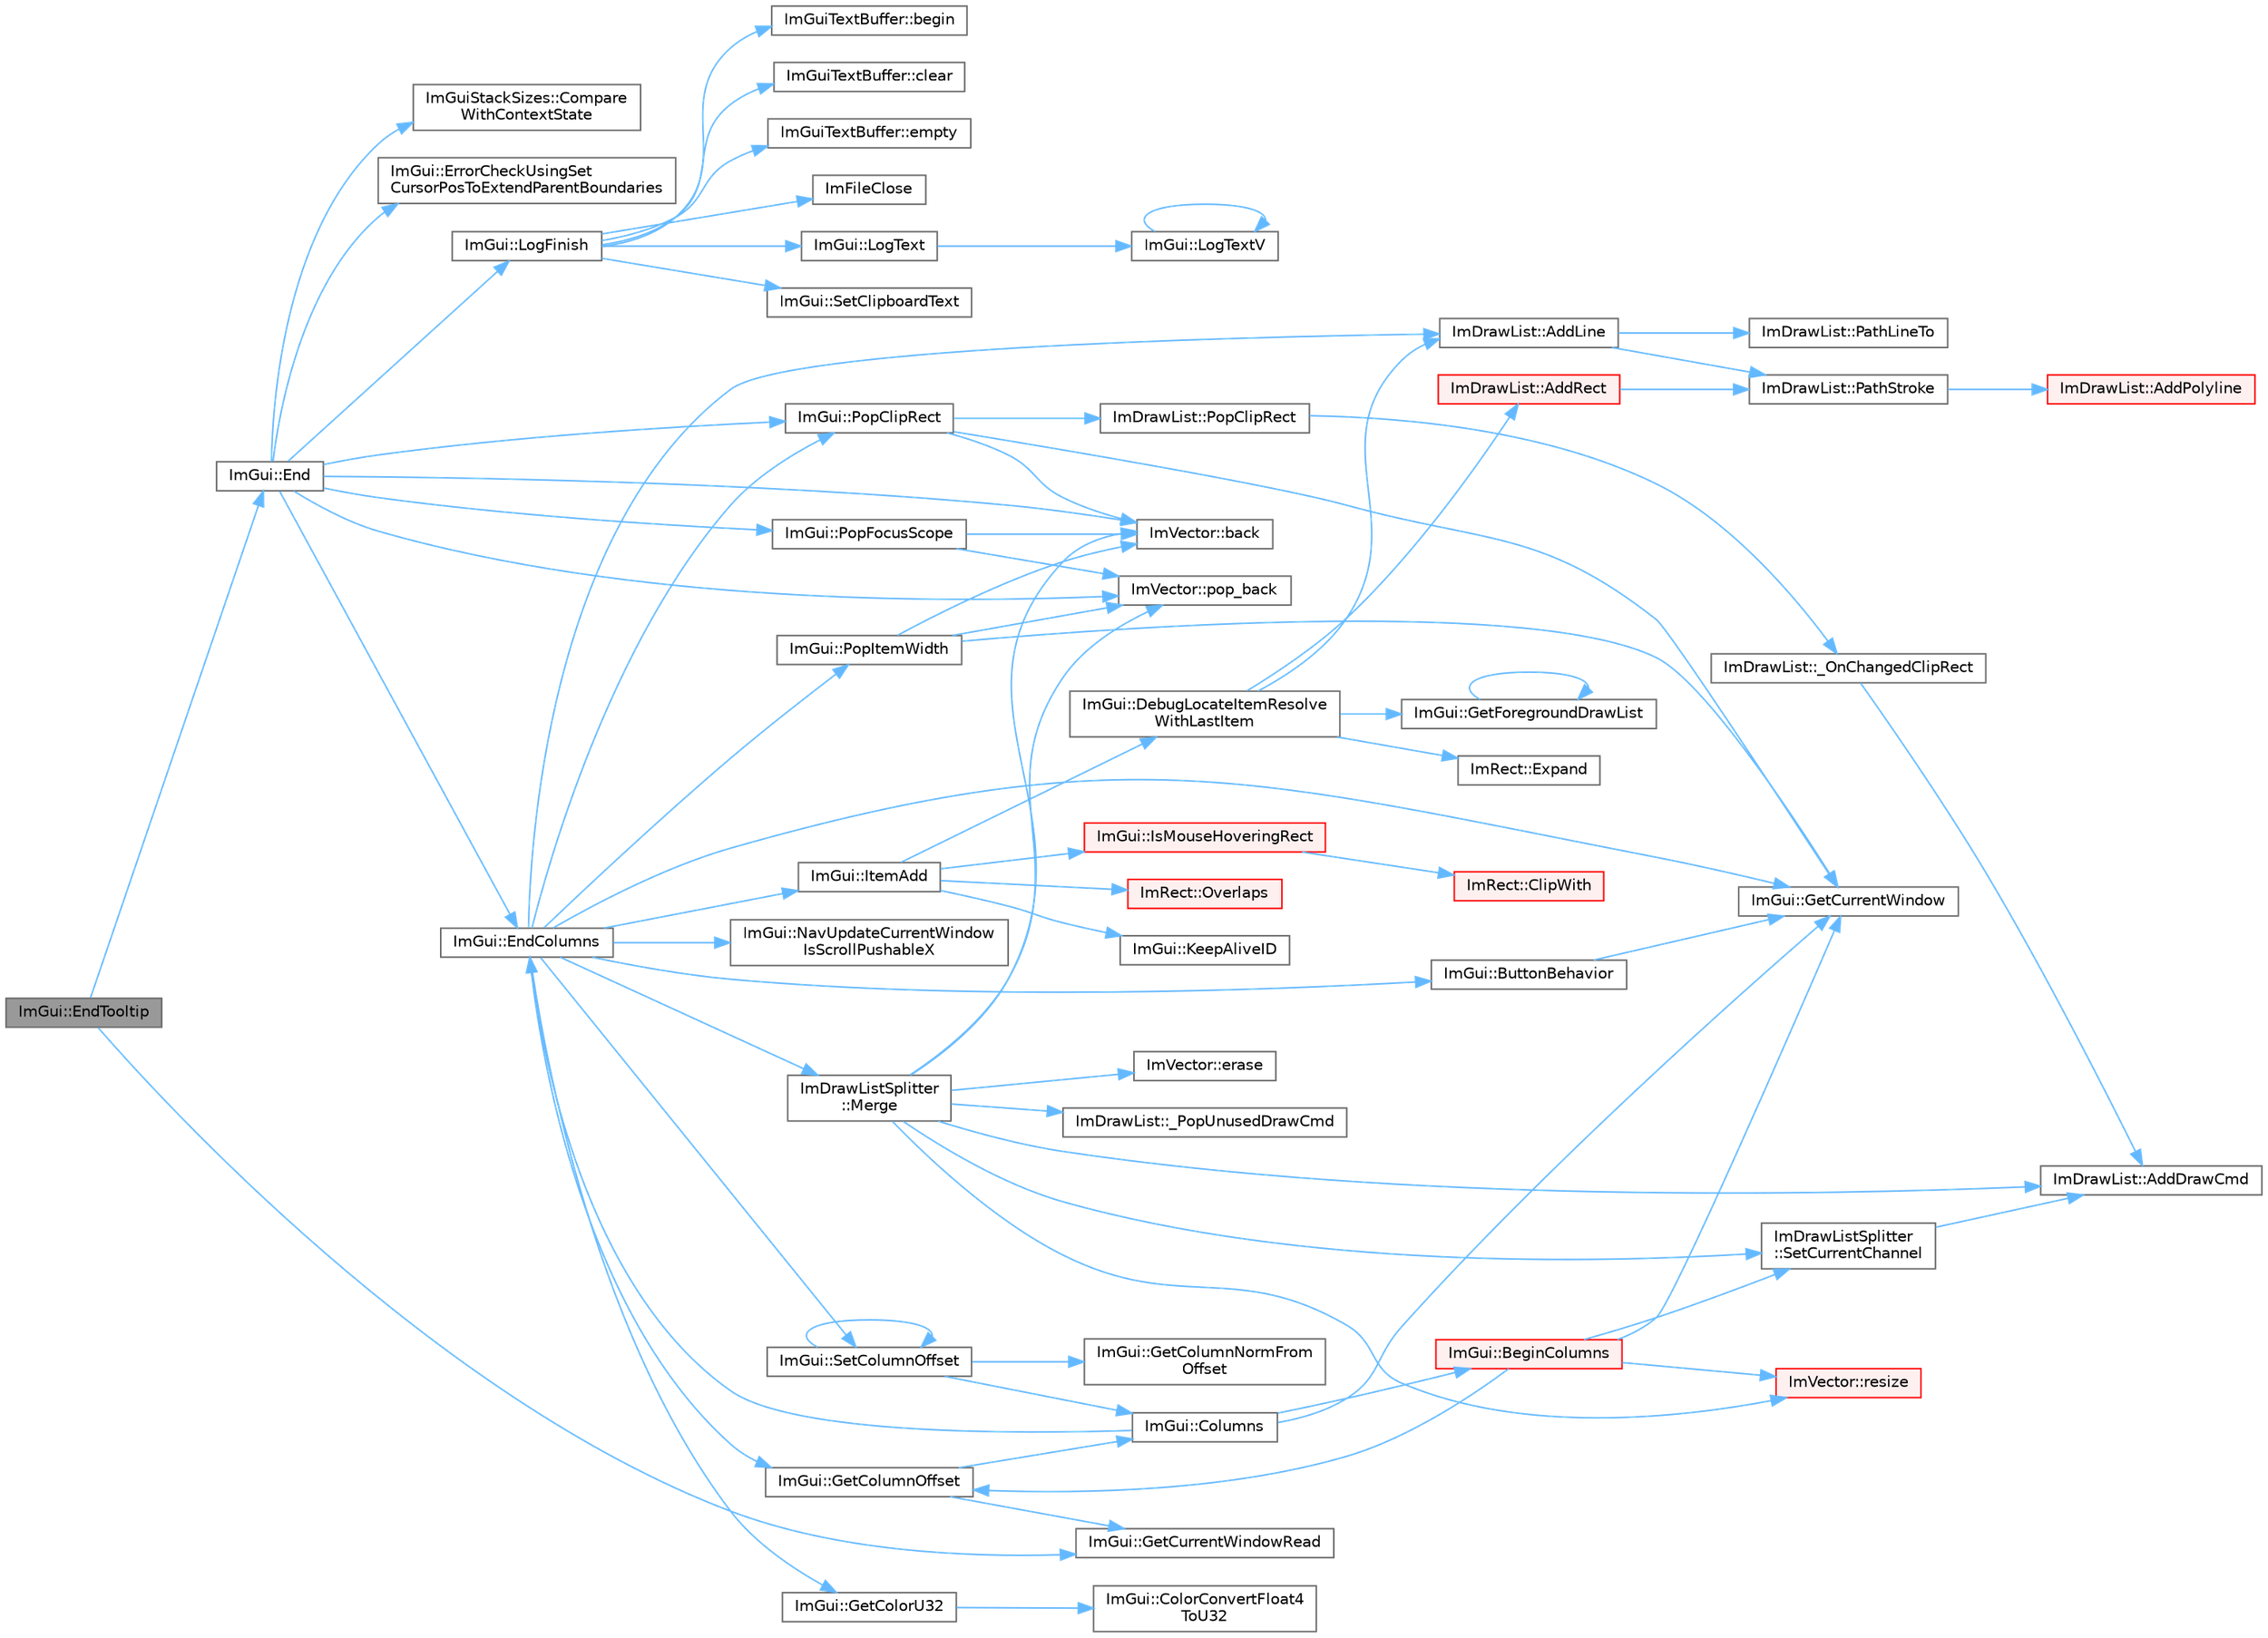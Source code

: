 digraph "ImGui::EndTooltip"
{
 // LATEX_PDF_SIZE
  bgcolor="transparent";
  edge [fontname=Helvetica,fontsize=10,labelfontname=Helvetica,labelfontsize=10];
  node [fontname=Helvetica,fontsize=10,shape=box,height=0.2,width=0.4];
  rankdir="LR";
  Node1 [id="Node000001",label="ImGui::EndTooltip",height=0.2,width=0.4,color="gray40", fillcolor="grey60", style="filled", fontcolor="black",tooltip=" "];
  Node1 -> Node2 [id="edge1_Node000001_Node000002",color="steelblue1",style="solid",tooltip=" "];
  Node2 [id="Node000002",label="ImGui::End",height=0.2,width=0.4,color="grey40", fillcolor="white", style="filled",URL="$namespace_im_gui.html#a5479d93794a004c67ceb6d13f37c8254",tooltip=" "];
  Node2 -> Node3 [id="edge2_Node000002_Node000003",color="steelblue1",style="solid",tooltip=" "];
  Node3 [id="Node000003",label="ImVector::back",height=0.2,width=0.4,color="grey40", fillcolor="white", style="filled",URL="$struct_im_vector.html#a2d80e87e81b1b01143c8d8be93e6fde1",tooltip=" "];
  Node2 -> Node4 [id="edge3_Node000002_Node000004",color="steelblue1",style="solid",tooltip=" "];
  Node4 [id="Node000004",label="ImGuiStackSizes::Compare\lWithContextState",height=0.2,width=0.4,color="grey40", fillcolor="white", style="filled",URL="$struct_im_gui_stack_sizes.html#a800d27777904276582b3a6d8c2cab961",tooltip=" "];
  Node2 -> Node5 [id="edge4_Node000002_Node000005",color="steelblue1",style="solid",tooltip=" "];
  Node5 [id="Node000005",label="ImGui::EndColumns",height=0.2,width=0.4,color="grey40", fillcolor="white", style="filled",URL="$namespace_im_gui.html#af93bed3bce5475fe4d525d744f16aa20",tooltip=" "];
  Node5 -> Node6 [id="edge5_Node000005_Node000006",color="steelblue1",style="solid",tooltip=" "];
  Node6 [id="Node000006",label="ImDrawList::AddLine",height=0.2,width=0.4,color="grey40", fillcolor="white", style="filled",URL="$struct_im_draw_list.html#aa21e5a1c6e00239581f97d344fc0db61",tooltip=" "];
  Node6 -> Node7 [id="edge6_Node000006_Node000007",color="steelblue1",style="solid",tooltip=" "];
  Node7 [id="Node000007",label="ImDrawList::PathLineTo",height=0.2,width=0.4,color="grey40", fillcolor="white", style="filled",URL="$struct_im_draw_list.html#a828d944325ed58d8b57abd3647bffaaf",tooltip=" "];
  Node6 -> Node8 [id="edge7_Node000006_Node000008",color="steelblue1",style="solid",tooltip=" "];
  Node8 [id="Node000008",label="ImDrawList::PathStroke",height=0.2,width=0.4,color="grey40", fillcolor="white", style="filled",URL="$struct_im_draw_list.html#a60bf9040ef3d09b39c4ba8f5a2a68ae9",tooltip=" "];
  Node8 -> Node9 [id="edge8_Node000008_Node000009",color="steelblue1",style="solid",tooltip=" "];
  Node9 [id="Node000009",label="ImDrawList::AddPolyline",height=0.2,width=0.4,color="red", fillcolor="#FFF0F0", style="filled",URL="$struct_im_draw_list.html#abc568847b1113e624456436bfab1b307",tooltip=" "];
  Node5 -> Node13 [id="edge9_Node000005_Node000013",color="steelblue1",style="solid",tooltip=" "];
  Node13 [id="Node000013",label="ImGui::ButtonBehavior",height=0.2,width=0.4,color="grey40", fillcolor="white", style="filled",URL="$namespace_im_gui.html#a65a4f18b1bc8ce0f351687922089f374",tooltip=" "];
  Node13 -> Node14 [id="edge10_Node000013_Node000014",color="steelblue1",style="solid",tooltip=" "];
  Node14 [id="Node000014",label="ImGui::GetCurrentWindow",height=0.2,width=0.4,color="grey40", fillcolor="white", style="filled",URL="$namespace_im_gui.html#ac452417b5004ca16a814a72cff153526",tooltip=" "];
  Node5 -> Node15 [id="edge11_Node000005_Node000015",color="steelblue1",style="solid",tooltip=" "];
  Node15 [id="Node000015",label="ImGui::GetColorU32",height=0.2,width=0.4,color="grey40", fillcolor="white", style="filled",URL="$namespace_im_gui.html#a0de2d9bd347d9866511eb8d014e62556",tooltip=" "];
  Node15 -> Node16 [id="edge12_Node000015_Node000016",color="steelblue1",style="solid",tooltip=" "];
  Node16 [id="Node000016",label="ImGui::ColorConvertFloat4\lToU32",height=0.2,width=0.4,color="grey40", fillcolor="white", style="filled",URL="$namespace_im_gui.html#abe2691de0b1a71c774ab24cc91564a94",tooltip=" "];
  Node5 -> Node17 [id="edge13_Node000005_Node000017",color="steelblue1",style="solid",tooltip=" "];
  Node17 [id="Node000017",label="ImGui::GetColumnOffset",height=0.2,width=0.4,color="grey40", fillcolor="white", style="filled",URL="$namespace_im_gui.html#a79c22e9c5c208b6c9534a273be71a9e6",tooltip=" "];
  Node17 -> Node18 [id="edge14_Node000017_Node000018",color="steelblue1",style="solid",tooltip=" "];
  Node18 [id="Node000018",label="ImGui::Columns",height=0.2,width=0.4,color="grey40", fillcolor="white", style="filled",URL="$namespace_im_gui.html#a0e2889956542527c4039b6b8bf5c2a38",tooltip=" "];
  Node18 -> Node19 [id="edge15_Node000018_Node000019",color="steelblue1",style="solid",tooltip=" "];
  Node19 [id="Node000019",label="ImGui::BeginColumns",height=0.2,width=0.4,color="red", fillcolor="#FFF0F0", style="filled",URL="$namespace_im_gui.html#a303fae66ef07f4f86ab242cf81021060",tooltip=" "];
  Node19 -> Node17 [id="edge16_Node000019_Node000017",color="steelblue1",style="solid",tooltip=" "];
  Node19 -> Node14 [id="edge17_Node000019_Node000014",color="steelblue1",style="solid",tooltip=" "];
  Node19 -> Node30 [id="edge18_Node000019_Node000030",color="steelblue1",style="solid",tooltip=" "];
  Node30 [id="Node000030",label="ImVector::resize",height=0.2,width=0.4,color="red", fillcolor="#FFF0F0", style="filled",URL="$struct_im_vector.html#ac371dd62e56ae486b1a5038cf07eee56",tooltip=" "];
  Node19 -> Node41 [id="edge19_Node000019_Node000041",color="steelblue1",style="solid",tooltip=" "];
  Node41 [id="Node000041",label="ImDrawListSplitter\l::SetCurrentChannel",height=0.2,width=0.4,color="grey40", fillcolor="white", style="filled",URL="$struct_im_draw_list_splitter.html#ad3797b0755caa07f3d69a9e3566eb0e5",tooltip=" "];
  Node41 -> Node12 [id="edge20_Node000041_Node000012",color="steelblue1",style="solid",tooltip=" "];
  Node12 [id="Node000012",label="ImDrawList::AddDrawCmd",height=0.2,width=0.4,color="grey40", fillcolor="white", style="filled",URL="$struct_im_draw_list.html#a846714bb0321c6f1f908767abc8559e6",tooltip=" "];
  Node18 -> Node5 [id="edge21_Node000018_Node000005",color="steelblue1",style="solid",tooltip=" "];
  Node18 -> Node14 [id="edge22_Node000018_Node000014",color="steelblue1",style="solid",tooltip=" "];
  Node17 -> Node36 [id="edge23_Node000017_Node000036",color="steelblue1",style="solid",tooltip=" "];
  Node36 [id="Node000036",label="ImGui::GetCurrentWindowRead",height=0.2,width=0.4,color="grey40", fillcolor="white", style="filled",URL="$namespace_im_gui.html#a055af7d6b7b4ae977a9c3c25a98e0d2f",tooltip=" "];
  Node5 -> Node14 [id="edge24_Node000005_Node000014",color="steelblue1",style="solid",tooltip=" "];
  Node5 -> Node43 [id="edge25_Node000005_Node000043",color="steelblue1",style="solid",tooltip=" "];
  Node43 [id="Node000043",label="ImGui::ItemAdd",height=0.2,width=0.4,color="grey40", fillcolor="white", style="filled",URL="$namespace_im_gui.html#a5de8ecd4c80efdca1af7329a2a48121c",tooltip=" "];
  Node43 -> Node44 [id="edge26_Node000043_Node000044",color="steelblue1",style="solid",tooltip=" "];
  Node44 [id="Node000044",label="ImGui::DebugLocateItemResolve\lWithLastItem",height=0.2,width=0.4,color="grey40", fillcolor="white", style="filled",URL="$namespace_im_gui.html#ae8ab0d7dfc90af8e82db3ed9e7829219",tooltip=" "];
  Node44 -> Node6 [id="edge27_Node000044_Node000006",color="steelblue1",style="solid",tooltip=" "];
  Node44 -> Node45 [id="edge28_Node000044_Node000045",color="steelblue1",style="solid",tooltip=" "];
  Node45 [id="Node000045",label="ImDrawList::AddRect",height=0.2,width=0.4,color="red", fillcolor="#FFF0F0", style="filled",URL="$struct_im_draw_list.html#ad96f10a3e954fe0c5b7c96d4e205af7b",tooltip=" "];
  Node45 -> Node8 [id="edge29_Node000045_Node000008",color="steelblue1",style="solid",tooltip=" "];
  Node44 -> Node50 [id="edge30_Node000044_Node000050",color="steelblue1",style="solid",tooltip=" "];
  Node50 [id="Node000050",label="ImRect::Expand",height=0.2,width=0.4,color="grey40", fillcolor="white", style="filled",URL="$struct_im_rect.html#af33a7424c3341d08acd69da30c27c753",tooltip=" "];
  Node44 -> Node51 [id="edge31_Node000044_Node000051",color="steelblue1",style="solid",tooltip=" "];
  Node51 [id="Node000051",label="ImGui::GetForegroundDrawList",height=0.2,width=0.4,color="grey40", fillcolor="white", style="filled",URL="$namespace_im_gui.html#a718d48e3636f9df63e4820d0fef34e78",tooltip=" "];
  Node51 -> Node51 [id="edge32_Node000051_Node000051",color="steelblue1",style="solid",tooltip=" "];
  Node43 -> Node52 [id="edge33_Node000043_Node000052",color="steelblue1",style="solid",tooltip=" "];
  Node52 [id="Node000052",label="ImGui::IsMouseHoveringRect",height=0.2,width=0.4,color="red", fillcolor="#FFF0F0", style="filled",URL="$namespace_im_gui.html#ae0b8ea0e06c457316d6aed6c5b2a1c25",tooltip=" "];
  Node52 -> Node53 [id="edge34_Node000052_Node000053",color="steelblue1",style="solid",tooltip=" "];
  Node53 [id="Node000053",label="ImRect::ClipWith",height=0.2,width=0.4,color="red", fillcolor="#FFF0F0", style="filled",URL="$struct_im_rect.html#ac02d5cf6ce0358aea9ed9df43d368f3f",tooltip=" "];
  Node43 -> Node55 [id="edge35_Node000043_Node000055",color="steelblue1",style="solid",tooltip=" "];
  Node55 [id="Node000055",label="ImGui::KeepAliveID",height=0.2,width=0.4,color="grey40", fillcolor="white", style="filled",URL="$namespace_im_gui.html#a85a245c78a9f7c351636bdad6e60c488",tooltip=" "];
  Node43 -> Node56 [id="edge36_Node000043_Node000056",color="steelblue1",style="solid",tooltip=" "];
  Node56 [id="Node000056",label="ImRect::Overlaps",height=0.2,width=0.4,color="red", fillcolor="#FFF0F0", style="filled",URL="$struct_im_rect.html#a0af3bade3781e5e7c6afdf71ccfb0d43",tooltip=" "];
  Node5 -> Node57 [id="edge37_Node000005_Node000057",color="steelblue1",style="solid",tooltip=" "];
  Node57 [id="Node000057",label="ImDrawListSplitter\l::Merge",height=0.2,width=0.4,color="grey40", fillcolor="white", style="filled",URL="$struct_im_draw_list_splitter.html#af3fc4bad2abca9e481d476d1877ba5be",tooltip=" "];
  Node57 -> Node58 [id="edge38_Node000057_Node000058",color="steelblue1",style="solid",tooltip=" "];
  Node58 [id="Node000058",label="ImDrawList::_PopUnusedDrawCmd",height=0.2,width=0.4,color="grey40", fillcolor="white", style="filled",URL="$struct_im_draw_list.html#a2cb0295fcd3062bfedbebbad55865455",tooltip=" "];
  Node57 -> Node12 [id="edge39_Node000057_Node000012",color="steelblue1",style="solid",tooltip=" "];
  Node57 -> Node3 [id="edge40_Node000057_Node000003",color="steelblue1",style="solid",tooltip=" "];
  Node57 -> Node59 [id="edge41_Node000057_Node000059",color="steelblue1",style="solid",tooltip=" "];
  Node59 [id="Node000059",label="ImVector::erase",height=0.2,width=0.4,color="grey40", fillcolor="white", style="filled",URL="$struct_im_vector.html#a2f88ac70791f2da6d4168d7b29f38f1e",tooltip=" "];
  Node57 -> Node33 [id="edge42_Node000057_Node000033",color="steelblue1",style="solid",tooltip=" "];
  Node33 [id="Node000033",label="ImVector::pop_back",height=0.2,width=0.4,color="grey40", fillcolor="white", style="filled",URL="$struct_im_vector.html#a3db7ce62d3c429effdb893fbf7148c1c",tooltip=" "];
  Node57 -> Node30 [id="edge43_Node000057_Node000030",color="steelblue1",style="solid",tooltip=" "];
  Node57 -> Node41 [id="edge44_Node000057_Node000041",color="steelblue1",style="solid",tooltip=" "];
  Node5 -> Node60 [id="edge45_Node000005_Node000060",color="steelblue1",style="solid",tooltip=" "];
  Node60 [id="Node000060",label="ImGui::NavUpdateCurrentWindow\lIsScrollPushableX",height=0.2,width=0.4,color="grey40", fillcolor="white", style="filled",URL="$namespace_im_gui.html#a5c0c081852a520c006a0b084d0e8b0cb",tooltip=" "];
  Node5 -> Node61 [id="edge46_Node000005_Node000061",color="steelblue1",style="solid",tooltip=" "];
  Node61 [id="Node000061",label="ImGui::PopClipRect",height=0.2,width=0.4,color="grey40", fillcolor="white", style="filled",URL="$namespace_im_gui.html#aef1c8a6e5a3c70cb10d03d2a2a66dfd8",tooltip=" "];
  Node61 -> Node3 [id="edge47_Node000061_Node000003",color="steelblue1",style="solid",tooltip=" "];
  Node61 -> Node14 [id="edge48_Node000061_Node000014",color="steelblue1",style="solid",tooltip=" "];
  Node61 -> Node62 [id="edge49_Node000061_Node000062",color="steelblue1",style="solid",tooltip=" "];
  Node62 [id="Node000062",label="ImDrawList::PopClipRect",height=0.2,width=0.4,color="grey40", fillcolor="white", style="filled",URL="$struct_im_draw_list.html#a44f40c59ca755f559020f5a7fa81103a",tooltip=" "];
  Node62 -> Node39 [id="edge50_Node000062_Node000039",color="steelblue1",style="solid",tooltip=" "];
  Node39 [id="Node000039",label="ImDrawList::_OnChangedClipRect",height=0.2,width=0.4,color="grey40", fillcolor="white", style="filled",URL="$struct_im_draw_list.html#a8e51ddbe1f9732bc271ce807bec23f54",tooltip=" "];
  Node39 -> Node12 [id="edge51_Node000039_Node000012",color="steelblue1",style="solid",tooltip=" "];
  Node5 -> Node63 [id="edge52_Node000005_Node000063",color="steelblue1",style="solid",tooltip=" "];
  Node63 [id="Node000063",label="ImGui::PopItemWidth",height=0.2,width=0.4,color="grey40", fillcolor="white", style="filled",URL="$namespace_im_gui.html#ad29a3fc0cb5dfc7f9fc7224512ce90bf",tooltip=" "];
  Node63 -> Node3 [id="edge53_Node000063_Node000003",color="steelblue1",style="solid",tooltip=" "];
  Node63 -> Node14 [id="edge54_Node000063_Node000014",color="steelblue1",style="solid",tooltip=" "];
  Node63 -> Node33 [id="edge55_Node000063_Node000033",color="steelblue1",style="solid",tooltip=" "];
  Node5 -> Node64 [id="edge56_Node000005_Node000064",color="steelblue1",style="solid",tooltip=" "];
  Node64 [id="Node000064",label="ImGui::SetColumnOffset",height=0.2,width=0.4,color="grey40", fillcolor="white", style="filled",URL="$namespace_im_gui.html#a8cc207211d6cf3f77b505e24aed4ebcc",tooltip=" "];
  Node64 -> Node18 [id="edge57_Node000064_Node000018",color="steelblue1",style="solid",tooltip=" "];
  Node64 -> Node65 [id="edge58_Node000064_Node000065",color="steelblue1",style="solid",tooltip=" "];
  Node65 [id="Node000065",label="ImGui::GetColumnNormFrom\lOffset",height=0.2,width=0.4,color="grey40", fillcolor="white", style="filled",URL="$namespace_im_gui.html#ad43f0dd1dbdbb9df814e4b42afe747d0",tooltip=" "];
  Node64 -> Node64 [id="edge59_Node000064_Node000064",color="steelblue1",style="solid",tooltip=" "];
  Node2 -> Node66 [id="edge60_Node000002_Node000066",color="steelblue1",style="solid",tooltip=" "];
  Node66 [id="Node000066",label="ImGui::ErrorCheckUsingSet\lCursorPosToExtendParentBoundaries",height=0.2,width=0.4,color="grey40", fillcolor="white", style="filled",URL="$namespace_im_gui.html#ad5832500c14abd9e76e376b82701385b",tooltip=" "];
  Node2 -> Node67 [id="edge61_Node000002_Node000067",color="steelblue1",style="solid",tooltip=" "];
  Node67 [id="Node000067",label="ImGui::LogFinish",height=0.2,width=0.4,color="grey40", fillcolor="white", style="filled",URL="$namespace_im_gui.html#a2ebcd048d1ca025fb972e1c2e920e3f3",tooltip=" "];
  Node67 -> Node68 [id="edge62_Node000067_Node000068",color="steelblue1",style="solid",tooltip=" "];
  Node68 [id="Node000068",label="ImGuiTextBuffer::begin",height=0.2,width=0.4,color="grey40", fillcolor="white", style="filled",URL="$struct_im_gui_text_buffer.html#ad971435d81bc0b957cdb59f5d58eaacd",tooltip=" "];
  Node67 -> Node69 [id="edge63_Node000067_Node000069",color="steelblue1",style="solid",tooltip=" "];
  Node69 [id="Node000069",label="ImGuiTextBuffer::clear",height=0.2,width=0.4,color="grey40", fillcolor="white", style="filled",URL="$struct_im_gui_text_buffer.html#a9e4edc9f950bc9e35d5c3b3071dbc0df",tooltip=" "];
  Node67 -> Node70 [id="edge64_Node000067_Node000070",color="steelblue1",style="solid",tooltip=" "];
  Node70 [id="Node000070",label="ImGuiTextBuffer::empty",height=0.2,width=0.4,color="grey40", fillcolor="white", style="filled",URL="$struct_im_gui_text_buffer.html#affd606443a661cd0fcce0d381bc8cf98",tooltip=" "];
  Node67 -> Node71 [id="edge65_Node000067_Node000071",color="steelblue1",style="solid",tooltip=" "];
  Node71 [id="Node000071",label="ImFileClose",height=0.2,width=0.4,color="grey40", fillcolor="white", style="filled",URL="$imgui_8cpp.html#ac4a6194720e9d693bc9d34e97d9465aa",tooltip=" "];
  Node67 -> Node72 [id="edge66_Node000067_Node000072",color="steelblue1",style="solid",tooltip=" "];
  Node72 [id="Node000072",label="ImGui::LogText",height=0.2,width=0.4,color="grey40", fillcolor="white", style="filled",URL="$namespace_im_gui.html#aa548475d8f771ab6524d73d900a41198",tooltip=" "];
  Node72 -> Node73 [id="edge67_Node000072_Node000073",color="steelblue1",style="solid",tooltip=" "];
  Node73 [id="Node000073",label="ImGui::LogTextV",height=0.2,width=0.4,color="grey40", fillcolor="white", style="filled",URL="$namespace_im_gui.html#a98df9ecc95235a208c834945c71df3a0",tooltip=" "];
  Node73 -> Node73 [id="edge68_Node000073_Node000073",color="steelblue1",style="solid",tooltip=" "];
  Node67 -> Node74 [id="edge69_Node000067_Node000074",color="steelblue1",style="solid",tooltip=" "];
  Node74 [id="Node000074",label="ImGui::SetClipboardText",height=0.2,width=0.4,color="grey40", fillcolor="white", style="filled",URL="$namespace_im_gui.html#aa4824a1b351c063b4aff9b9f4fb5fd4d",tooltip=" "];
  Node2 -> Node33 [id="edge70_Node000002_Node000033",color="steelblue1",style="solid",tooltip=" "];
  Node2 -> Node61 [id="edge71_Node000002_Node000061",color="steelblue1",style="solid",tooltip=" "];
  Node2 -> Node75 [id="edge72_Node000002_Node000075",color="steelblue1",style="solid",tooltip=" "];
  Node75 [id="Node000075",label="ImGui::PopFocusScope",height=0.2,width=0.4,color="grey40", fillcolor="white", style="filled",URL="$namespace_im_gui.html#a660bc1ff7f6d971fc4b4236e87409b38",tooltip=" "];
  Node75 -> Node3 [id="edge73_Node000075_Node000003",color="steelblue1",style="solid",tooltip=" "];
  Node75 -> Node33 [id="edge74_Node000075_Node000033",color="steelblue1",style="solid",tooltip=" "];
  Node1 -> Node36 [id="edge75_Node000001_Node000036",color="steelblue1",style="solid",tooltip=" "];
}
